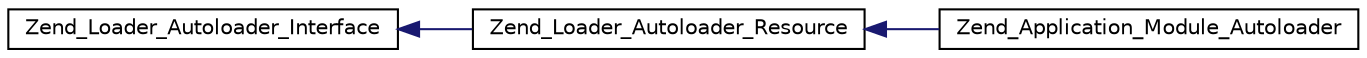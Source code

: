 digraph G
{
  edge [fontname="Helvetica",fontsize="10",labelfontname="Helvetica",labelfontsize="10"];
  node [fontname="Helvetica",fontsize="10",shape=record];
  rankdir="LR";
  Node1 [label="Zend_Loader_Autoloader_Interface",height=0.2,width=0.4,color="black", fillcolor="white", style="filled",URL="$interface_zend___loader___autoloader___interface.html"];
  Node1 -> Node2 [dir="back",color="midnightblue",fontsize="10",style="solid",fontname="Helvetica"];
  Node2 [label="Zend_Loader_Autoloader_Resource",height=0.2,width=0.4,color="black", fillcolor="white", style="filled",URL="$class_zend___loader___autoloader___resource.html"];
  Node2 -> Node3 [dir="back",color="midnightblue",fontsize="10",style="solid",fontname="Helvetica"];
  Node3 [label="Zend_Application_Module_Autoloader",height=0.2,width=0.4,color="black", fillcolor="white", style="filled",URL="$class_zend___application___module___autoloader.html"];
}
